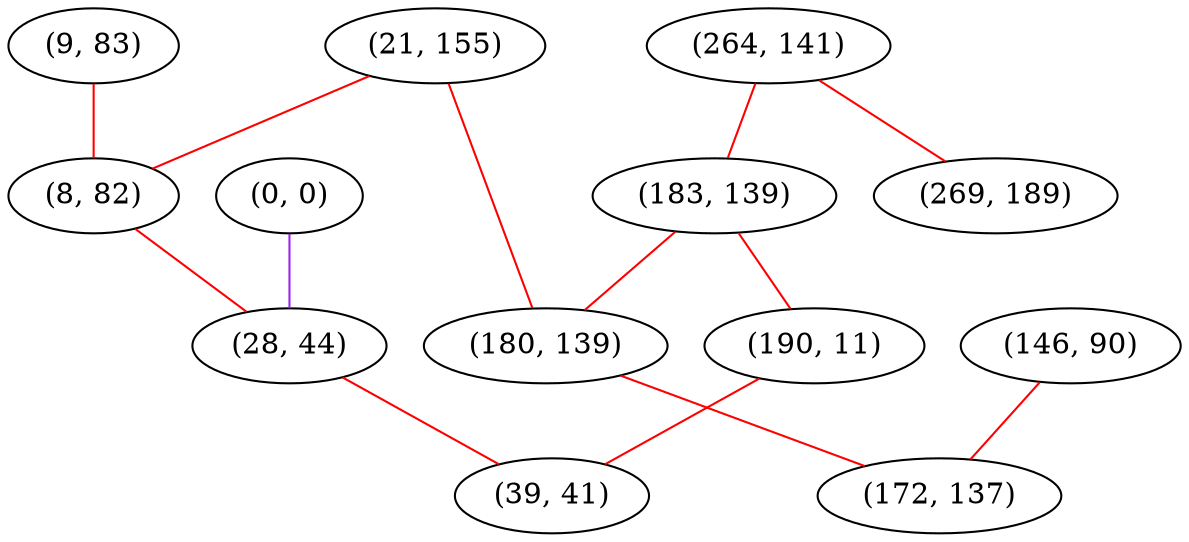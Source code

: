 graph "" {
"(9, 83)";
"(264, 141)";
"(21, 155)";
"(183, 139)";
"(180, 139)";
"(146, 90)";
"(190, 11)";
"(269, 189)";
"(0, 0)";
"(8, 82)";
"(28, 44)";
"(172, 137)";
"(39, 41)";
"(9, 83)" -- "(8, 82)"  [color=red, key=0, weight=1];
"(264, 141)" -- "(183, 139)"  [color=red, key=0, weight=1];
"(264, 141)" -- "(269, 189)"  [color=red, key=0, weight=1];
"(21, 155)" -- "(8, 82)"  [color=red, key=0, weight=1];
"(21, 155)" -- "(180, 139)"  [color=red, key=0, weight=1];
"(183, 139)" -- "(190, 11)"  [color=red, key=0, weight=1];
"(183, 139)" -- "(180, 139)"  [color=red, key=0, weight=1];
"(180, 139)" -- "(172, 137)"  [color=red, key=0, weight=1];
"(146, 90)" -- "(172, 137)"  [color=red, key=0, weight=1];
"(190, 11)" -- "(39, 41)"  [color=red, key=0, weight=1];
"(0, 0)" -- "(28, 44)"  [color=purple, key=0, weight=4];
"(8, 82)" -- "(28, 44)"  [color=red, key=0, weight=1];
"(28, 44)" -- "(39, 41)"  [color=red, key=0, weight=1];
}
